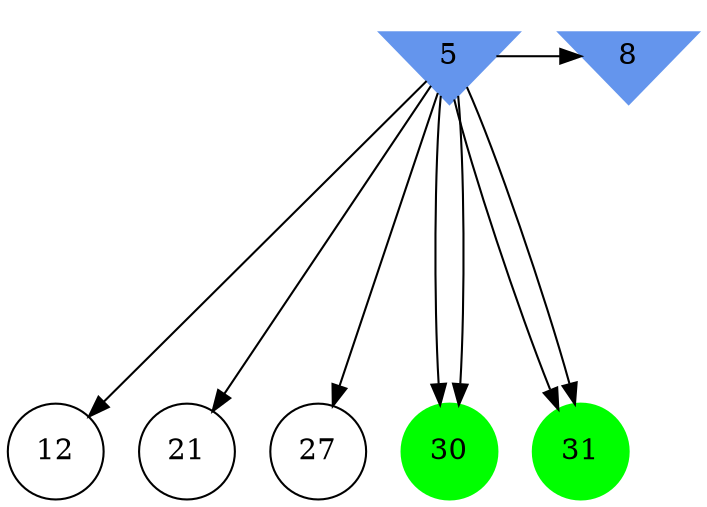 digraph brain {
	ranksep=2.0;
	5 [shape=invtriangle,style=filled,color=cornflowerblue];
	8 [shape=invtriangle,style=filled,color=cornflowerblue];
	12 [shape=circle,color=black];
	21 [shape=circle,color=black];
	27 [shape=circle,color=black];
	30 [shape=circle,style=filled,color=green];
	31 [shape=circle,style=filled,color=green];
	5	->	21;
	5	->	27;
	5	->	31;
	5	->	30;
	5	->	8;
	5	->	12;
	5	->	31;
	5	->	30;
	{ rank=same; 5; 8; }
	{ rank=same; 12; 21; 27; }
	{ rank=same; 30; 31; }
}
